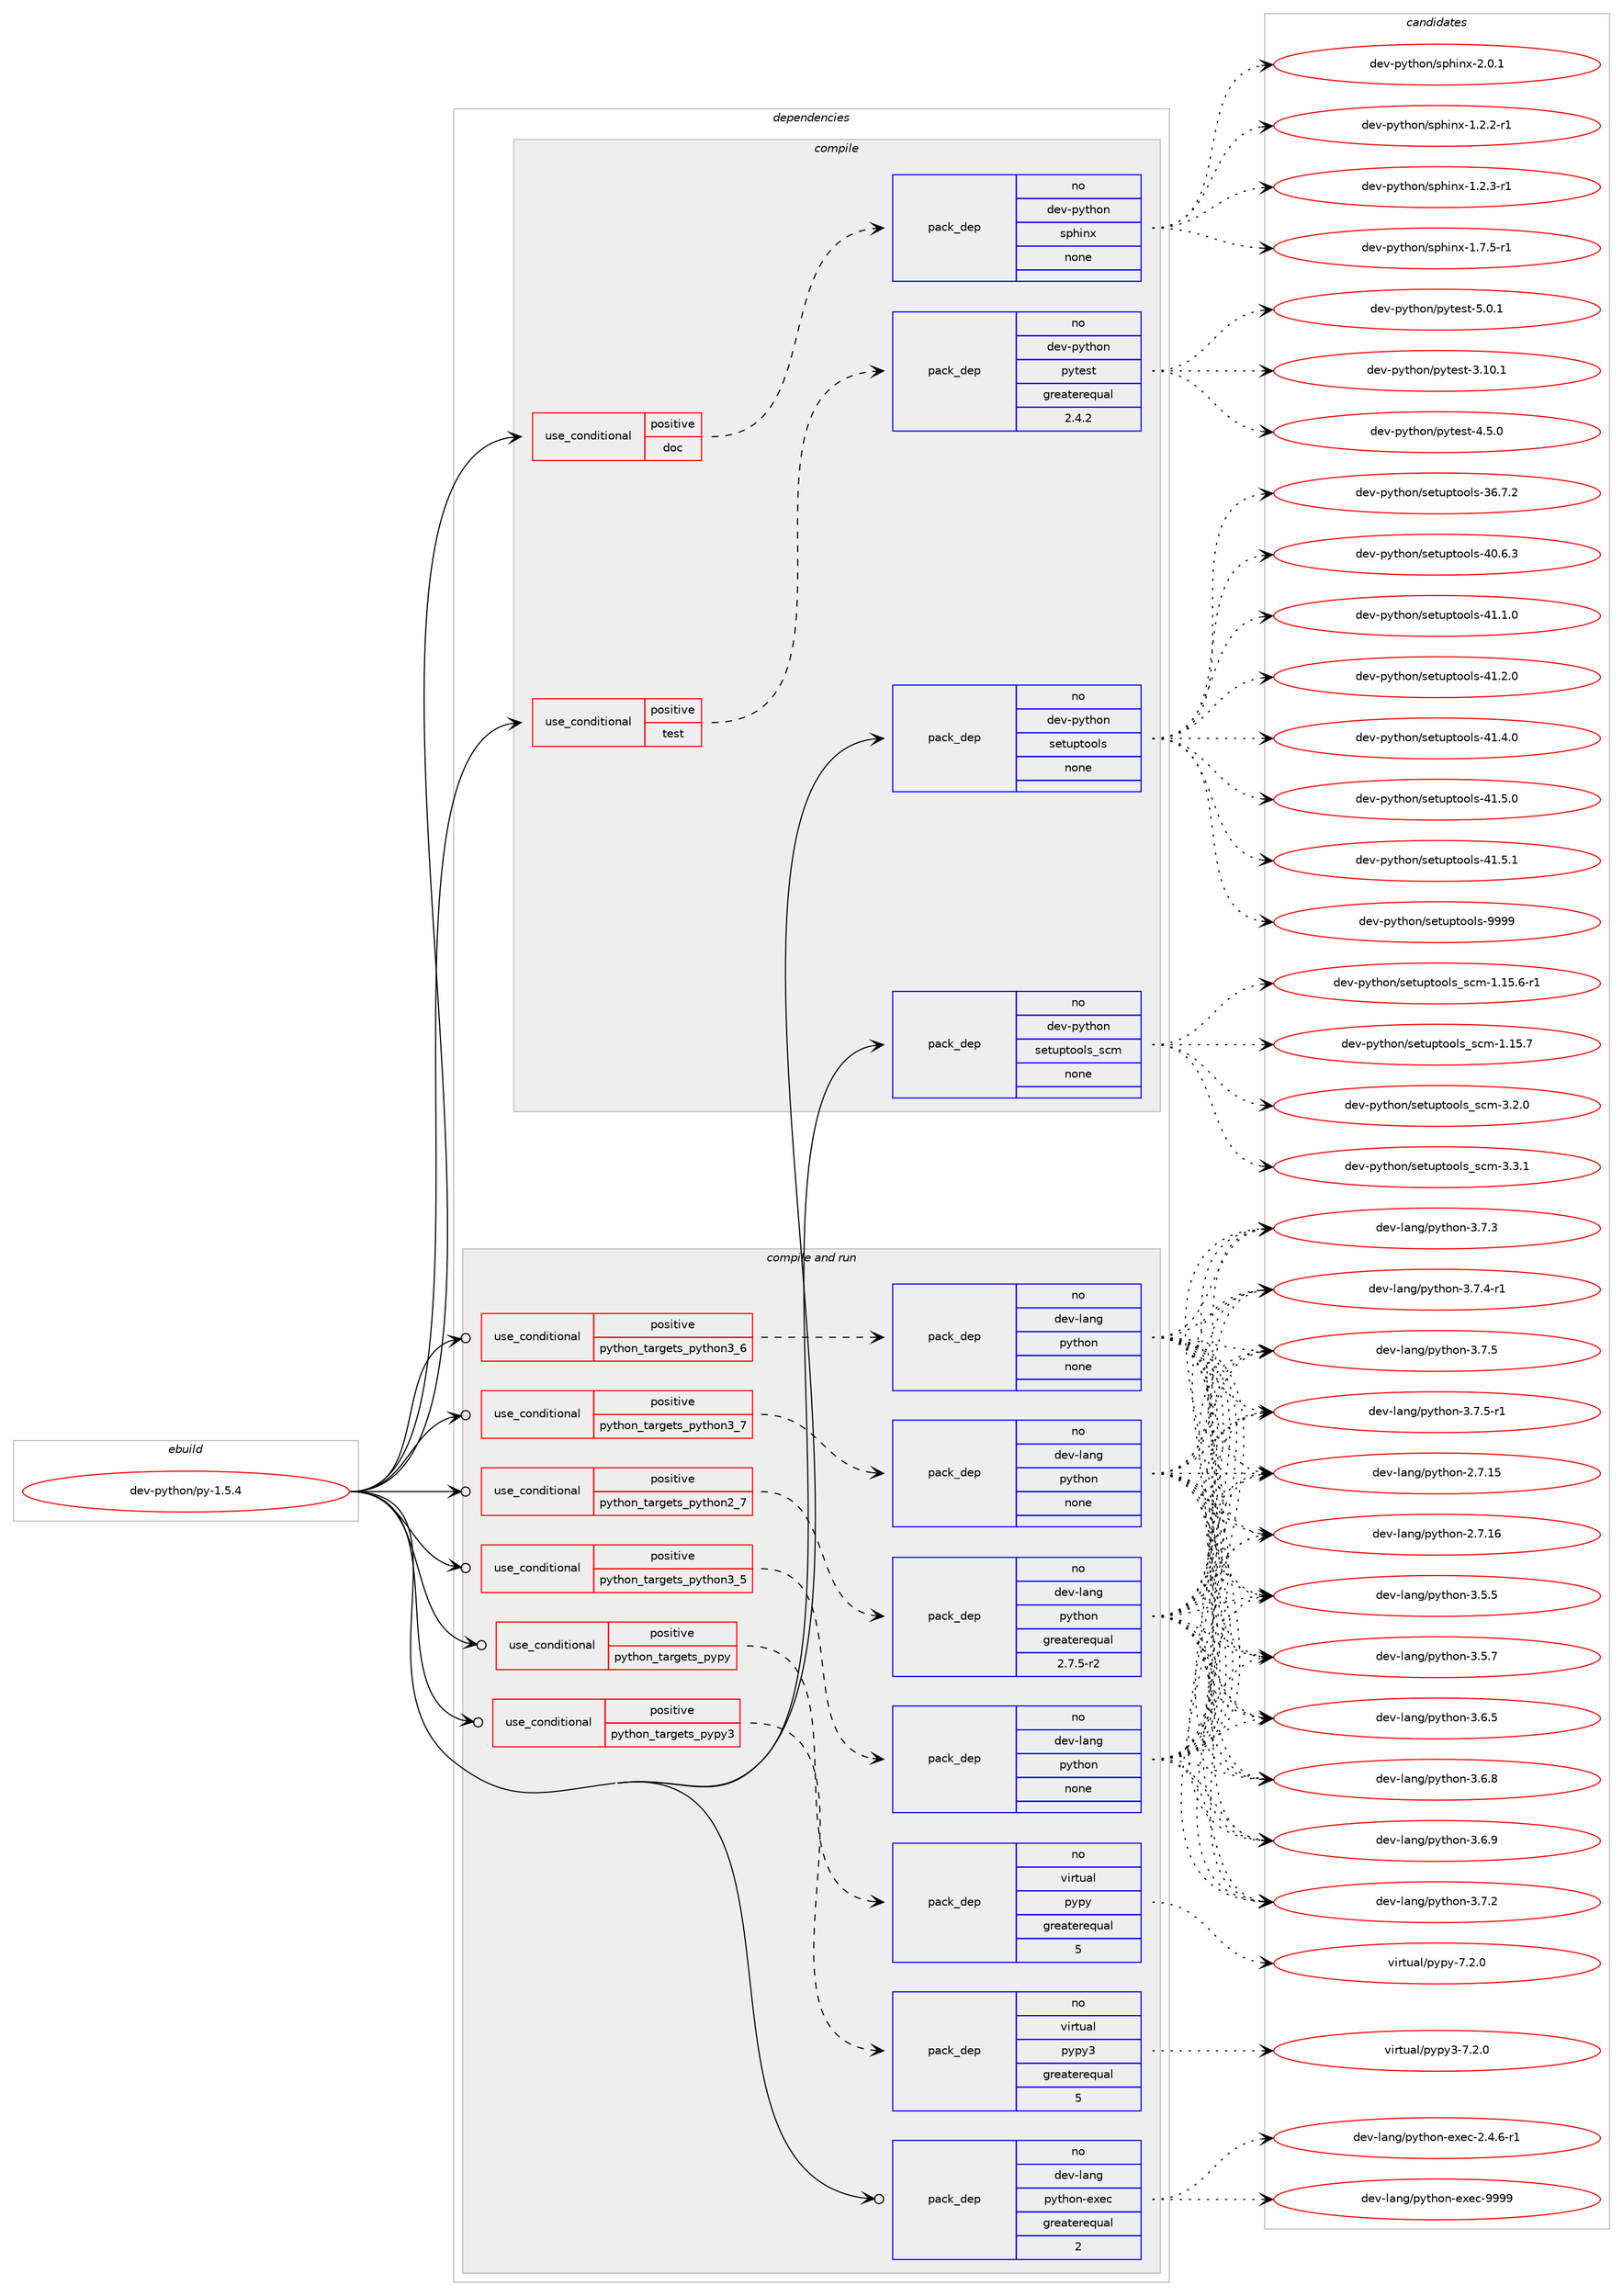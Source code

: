digraph prolog {

# *************
# Graph options
# *************

newrank=true;
concentrate=true;
compound=true;
graph [rankdir=LR,fontname=Helvetica,fontsize=10,ranksep=1.5];#, ranksep=2.5, nodesep=0.2];
edge  [arrowhead=vee];
node  [fontname=Helvetica,fontsize=10];

# **********
# The ebuild
# **********

subgraph cluster_leftcol {
color=gray;
rank=same;
label=<<i>ebuild</i>>;
id [label="dev-python/py-1.5.4", color=red, width=4, href="../dev-python/py-1.5.4.svg"];
}

# ****************
# The dependencies
# ****************

subgraph cluster_midcol {
color=gray;
label=<<i>dependencies</i>>;
subgraph cluster_compile {
fillcolor="#eeeeee";
style=filled;
label=<<i>compile</i>>;
subgraph cond145137 {
dependency623704 [label=<<TABLE BORDER="0" CELLBORDER="1" CELLSPACING="0" CELLPADDING="4"><TR><TD ROWSPAN="3" CELLPADDING="10">use_conditional</TD></TR><TR><TD>positive</TD></TR><TR><TD>doc</TD></TR></TABLE>>, shape=none, color=red];
subgraph pack466723 {
dependency623705 [label=<<TABLE BORDER="0" CELLBORDER="1" CELLSPACING="0" CELLPADDING="4" WIDTH="220"><TR><TD ROWSPAN="6" CELLPADDING="30">pack_dep</TD></TR><TR><TD WIDTH="110">no</TD></TR><TR><TD>dev-python</TD></TR><TR><TD>sphinx</TD></TR><TR><TD>none</TD></TR><TR><TD></TD></TR></TABLE>>, shape=none, color=blue];
}
dependency623704:e -> dependency623705:w [weight=20,style="dashed",arrowhead="vee"];
}
id:e -> dependency623704:w [weight=20,style="solid",arrowhead="vee"];
subgraph cond145138 {
dependency623706 [label=<<TABLE BORDER="0" CELLBORDER="1" CELLSPACING="0" CELLPADDING="4"><TR><TD ROWSPAN="3" CELLPADDING="10">use_conditional</TD></TR><TR><TD>positive</TD></TR><TR><TD>test</TD></TR></TABLE>>, shape=none, color=red];
subgraph pack466724 {
dependency623707 [label=<<TABLE BORDER="0" CELLBORDER="1" CELLSPACING="0" CELLPADDING="4" WIDTH="220"><TR><TD ROWSPAN="6" CELLPADDING="30">pack_dep</TD></TR><TR><TD WIDTH="110">no</TD></TR><TR><TD>dev-python</TD></TR><TR><TD>pytest</TD></TR><TR><TD>greaterequal</TD></TR><TR><TD>2.4.2</TD></TR></TABLE>>, shape=none, color=blue];
}
dependency623706:e -> dependency623707:w [weight=20,style="dashed",arrowhead="vee"];
}
id:e -> dependency623706:w [weight=20,style="solid",arrowhead="vee"];
subgraph pack466725 {
dependency623708 [label=<<TABLE BORDER="0" CELLBORDER="1" CELLSPACING="0" CELLPADDING="4" WIDTH="220"><TR><TD ROWSPAN="6" CELLPADDING="30">pack_dep</TD></TR><TR><TD WIDTH="110">no</TD></TR><TR><TD>dev-python</TD></TR><TR><TD>setuptools</TD></TR><TR><TD>none</TD></TR><TR><TD></TD></TR></TABLE>>, shape=none, color=blue];
}
id:e -> dependency623708:w [weight=20,style="solid",arrowhead="vee"];
subgraph pack466726 {
dependency623709 [label=<<TABLE BORDER="0" CELLBORDER="1" CELLSPACING="0" CELLPADDING="4" WIDTH="220"><TR><TD ROWSPAN="6" CELLPADDING="30">pack_dep</TD></TR><TR><TD WIDTH="110">no</TD></TR><TR><TD>dev-python</TD></TR><TR><TD>setuptools_scm</TD></TR><TR><TD>none</TD></TR><TR><TD></TD></TR></TABLE>>, shape=none, color=blue];
}
id:e -> dependency623709:w [weight=20,style="solid",arrowhead="vee"];
}
subgraph cluster_compileandrun {
fillcolor="#eeeeee";
style=filled;
label=<<i>compile and run</i>>;
subgraph cond145139 {
dependency623710 [label=<<TABLE BORDER="0" CELLBORDER="1" CELLSPACING="0" CELLPADDING="4"><TR><TD ROWSPAN="3" CELLPADDING="10">use_conditional</TD></TR><TR><TD>positive</TD></TR><TR><TD>python_targets_pypy</TD></TR></TABLE>>, shape=none, color=red];
subgraph pack466727 {
dependency623711 [label=<<TABLE BORDER="0" CELLBORDER="1" CELLSPACING="0" CELLPADDING="4" WIDTH="220"><TR><TD ROWSPAN="6" CELLPADDING="30">pack_dep</TD></TR><TR><TD WIDTH="110">no</TD></TR><TR><TD>virtual</TD></TR><TR><TD>pypy</TD></TR><TR><TD>greaterequal</TD></TR><TR><TD>5</TD></TR></TABLE>>, shape=none, color=blue];
}
dependency623710:e -> dependency623711:w [weight=20,style="dashed",arrowhead="vee"];
}
id:e -> dependency623710:w [weight=20,style="solid",arrowhead="odotvee"];
subgraph cond145140 {
dependency623712 [label=<<TABLE BORDER="0" CELLBORDER="1" CELLSPACING="0" CELLPADDING="4"><TR><TD ROWSPAN="3" CELLPADDING="10">use_conditional</TD></TR><TR><TD>positive</TD></TR><TR><TD>python_targets_pypy3</TD></TR></TABLE>>, shape=none, color=red];
subgraph pack466728 {
dependency623713 [label=<<TABLE BORDER="0" CELLBORDER="1" CELLSPACING="0" CELLPADDING="4" WIDTH="220"><TR><TD ROWSPAN="6" CELLPADDING="30">pack_dep</TD></TR><TR><TD WIDTH="110">no</TD></TR><TR><TD>virtual</TD></TR><TR><TD>pypy3</TD></TR><TR><TD>greaterequal</TD></TR><TR><TD>5</TD></TR></TABLE>>, shape=none, color=blue];
}
dependency623712:e -> dependency623713:w [weight=20,style="dashed",arrowhead="vee"];
}
id:e -> dependency623712:w [weight=20,style="solid",arrowhead="odotvee"];
subgraph cond145141 {
dependency623714 [label=<<TABLE BORDER="0" CELLBORDER="1" CELLSPACING="0" CELLPADDING="4"><TR><TD ROWSPAN="3" CELLPADDING="10">use_conditional</TD></TR><TR><TD>positive</TD></TR><TR><TD>python_targets_python2_7</TD></TR></TABLE>>, shape=none, color=red];
subgraph pack466729 {
dependency623715 [label=<<TABLE BORDER="0" CELLBORDER="1" CELLSPACING="0" CELLPADDING="4" WIDTH="220"><TR><TD ROWSPAN="6" CELLPADDING="30">pack_dep</TD></TR><TR><TD WIDTH="110">no</TD></TR><TR><TD>dev-lang</TD></TR><TR><TD>python</TD></TR><TR><TD>greaterequal</TD></TR><TR><TD>2.7.5-r2</TD></TR></TABLE>>, shape=none, color=blue];
}
dependency623714:e -> dependency623715:w [weight=20,style="dashed",arrowhead="vee"];
}
id:e -> dependency623714:w [weight=20,style="solid",arrowhead="odotvee"];
subgraph cond145142 {
dependency623716 [label=<<TABLE BORDER="0" CELLBORDER="1" CELLSPACING="0" CELLPADDING="4"><TR><TD ROWSPAN="3" CELLPADDING="10">use_conditional</TD></TR><TR><TD>positive</TD></TR><TR><TD>python_targets_python3_5</TD></TR></TABLE>>, shape=none, color=red];
subgraph pack466730 {
dependency623717 [label=<<TABLE BORDER="0" CELLBORDER="1" CELLSPACING="0" CELLPADDING="4" WIDTH="220"><TR><TD ROWSPAN="6" CELLPADDING="30">pack_dep</TD></TR><TR><TD WIDTH="110">no</TD></TR><TR><TD>dev-lang</TD></TR><TR><TD>python</TD></TR><TR><TD>none</TD></TR><TR><TD></TD></TR></TABLE>>, shape=none, color=blue];
}
dependency623716:e -> dependency623717:w [weight=20,style="dashed",arrowhead="vee"];
}
id:e -> dependency623716:w [weight=20,style="solid",arrowhead="odotvee"];
subgraph cond145143 {
dependency623718 [label=<<TABLE BORDER="0" CELLBORDER="1" CELLSPACING="0" CELLPADDING="4"><TR><TD ROWSPAN="3" CELLPADDING="10">use_conditional</TD></TR><TR><TD>positive</TD></TR><TR><TD>python_targets_python3_6</TD></TR></TABLE>>, shape=none, color=red];
subgraph pack466731 {
dependency623719 [label=<<TABLE BORDER="0" CELLBORDER="1" CELLSPACING="0" CELLPADDING="4" WIDTH="220"><TR><TD ROWSPAN="6" CELLPADDING="30">pack_dep</TD></TR><TR><TD WIDTH="110">no</TD></TR><TR><TD>dev-lang</TD></TR><TR><TD>python</TD></TR><TR><TD>none</TD></TR><TR><TD></TD></TR></TABLE>>, shape=none, color=blue];
}
dependency623718:e -> dependency623719:w [weight=20,style="dashed",arrowhead="vee"];
}
id:e -> dependency623718:w [weight=20,style="solid",arrowhead="odotvee"];
subgraph cond145144 {
dependency623720 [label=<<TABLE BORDER="0" CELLBORDER="1" CELLSPACING="0" CELLPADDING="4"><TR><TD ROWSPAN="3" CELLPADDING="10">use_conditional</TD></TR><TR><TD>positive</TD></TR><TR><TD>python_targets_python3_7</TD></TR></TABLE>>, shape=none, color=red];
subgraph pack466732 {
dependency623721 [label=<<TABLE BORDER="0" CELLBORDER="1" CELLSPACING="0" CELLPADDING="4" WIDTH="220"><TR><TD ROWSPAN="6" CELLPADDING="30">pack_dep</TD></TR><TR><TD WIDTH="110">no</TD></TR><TR><TD>dev-lang</TD></TR><TR><TD>python</TD></TR><TR><TD>none</TD></TR><TR><TD></TD></TR></TABLE>>, shape=none, color=blue];
}
dependency623720:e -> dependency623721:w [weight=20,style="dashed",arrowhead="vee"];
}
id:e -> dependency623720:w [weight=20,style="solid",arrowhead="odotvee"];
subgraph pack466733 {
dependency623722 [label=<<TABLE BORDER="0" CELLBORDER="1" CELLSPACING="0" CELLPADDING="4" WIDTH="220"><TR><TD ROWSPAN="6" CELLPADDING="30">pack_dep</TD></TR><TR><TD WIDTH="110">no</TD></TR><TR><TD>dev-lang</TD></TR><TR><TD>python-exec</TD></TR><TR><TD>greaterequal</TD></TR><TR><TD>2</TD></TR></TABLE>>, shape=none, color=blue];
}
id:e -> dependency623722:w [weight=20,style="solid",arrowhead="odotvee"];
}
subgraph cluster_run {
fillcolor="#eeeeee";
style=filled;
label=<<i>run</i>>;
}
}

# **************
# The candidates
# **************

subgraph cluster_choices {
rank=same;
color=gray;
label=<<i>candidates</i>>;

subgraph choice466723 {
color=black;
nodesep=1;
choice10010111845112121116104111110471151121041051101204549465046504511449 [label="dev-python/sphinx-1.2.2-r1", color=red, width=4,href="../dev-python/sphinx-1.2.2-r1.svg"];
choice10010111845112121116104111110471151121041051101204549465046514511449 [label="dev-python/sphinx-1.2.3-r1", color=red, width=4,href="../dev-python/sphinx-1.2.3-r1.svg"];
choice10010111845112121116104111110471151121041051101204549465546534511449 [label="dev-python/sphinx-1.7.5-r1", color=red, width=4,href="../dev-python/sphinx-1.7.5-r1.svg"];
choice1001011184511212111610411111047115112104105110120455046484649 [label="dev-python/sphinx-2.0.1", color=red, width=4,href="../dev-python/sphinx-2.0.1.svg"];
dependency623705:e -> choice10010111845112121116104111110471151121041051101204549465046504511449:w [style=dotted,weight="100"];
dependency623705:e -> choice10010111845112121116104111110471151121041051101204549465046514511449:w [style=dotted,weight="100"];
dependency623705:e -> choice10010111845112121116104111110471151121041051101204549465546534511449:w [style=dotted,weight="100"];
dependency623705:e -> choice1001011184511212111610411111047115112104105110120455046484649:w [style=dotted,weight="100"];
}
subgraph choice466724 {
color=black;
nodesep=1;
choice100101118451121211161041111104711212111610111511645514649484649 [label="dev-python/pytest-3.10.1", color=red, width=4,href="../dev-python/pytest-3.10.1.svg"];
choice1001011184511212111610411111047112121116101115116455246534648 [label="dev-python/pytest-4.5.0", color=red, width=4,href="../dev-python/pytest-4.5.0.svg"];
choice1001011184511212111610411111047112121116101115116455346484649 [label="dev-python/pytest-5.0.1", color=red, width=4,href="../dev-python/pytest-5.0.1.svg"];
dependency623707:e -> choice100101118451121211161041111104711212111610111511645514649484649:w [style=dotted,weight="100"];
dependency623707:e -> choice1001011184511212111610411111047112121116101115116455246534648:w [style=dotted,weight="100"];
dependency623707:e -> choice1001011184511212111610411111047112121116101115116455346484649:w [style=dotted,weight="100"];
}
subgraph choice466725 {
color=black;
nodesep=1;
choice100101118451121211161041111104711510111611711211611111110811545515446554650 [label="dev-python/setuptools-36.7.2", color=red, width=4,href="../dev-python/setuptools-36.7.2.svg"];
choice100101118451121211161041111104711510111611711211611111110811545524846544651 [label="dev-python/setuptools-40.6.3", color=red, width=4,href="../dev-python/setuptools-40.6.3.svg"];
choice100101118451121211161041111104711510111611711211611111110811545524946494648 [label="dev-python/setuptools-41.1.0", color=red, width=4,href="../dev-python/setuptools-41.1.0.svg"];
choice100101118451121211161041111104711510111611711211611111110811545524946504648 [label="dev-python/setuptools-41.2.0", color=red, width=4,href="../dev-python/setuptools-41.2.0.svg"];
choice100101118451121211161041111104711510111611711211611111110811545524946524648 [label="dev-python/setuptools-41.4.0", color=red, width=4,href="../dev-python/setuptools-41.4.0.svg"];
choice100101118451121211161041111104711510111611711211611111110811545524946534648 [label="dev-python/setuptools-41.5.0", color=red, width=4,href="../dev-python/setuptools-41.5.0.svg"];
choice100101118451121211161041111104711510111611711211611111110811545524946534649 [label="dev-python/setuptools-41.5.1", color=red, width=4,href="../dev-python/setuptools-41.5.1.svg"];
choice10010111845112121116104111110471151011161171121161111111081154557575757 [label="dev-python/setuptools-9999", color=red, width=4,href="../dev-python/setuptools-9999.svg"];
dependency623708:e -> choice100101118451121211161041111104711510111611711211611111110811545515446554650:w [style=dotted,weight="100"];
dependency623708:e -> choice100101118451121211161041111104711510111611711211611111110811545524846544651:w [style=dotted,weight="100"];
dependency623708:e -> choice100101118451121211161041111104711510111611711211611111110811545524946494648:w [style=dotted,weight="100"];
dependency623708:e -> choice100101118451121211161041111104711510111611711211611111110811545524946504648:w [style=dotted,weight="100"];
dependency623708:e -> choice100101118451121211161041111104711510111611711211611111110811545524946524648:w [style=dotted,weight="100"];
dependency623708:e -> choice100101118451121211161041111104711510111611711211611111110811545524946534648:w [style=dotted,weight="100"];
dependency623708:e -> choice100101118451121211161041111104711510111611711211611111110811545524946534649:w [style=dotted,weight="100"];
dependency623708:e -> choice10010111845112121116104111110471151011161171121161111111081154557575757:w [style=dotted,weight="100"];
}
subgraph choice466726 {
color=black;
nodesep=1;
choice10010111845112121116104111110471151011161171121161111111081159511599109454946495346544511449 [label="dev-python/setuptools_scm-1.15.6-r1", color=red, width=4,href="../dev-python/setuptools_scm-1.15.6-r1.svg"];
choice1001011184511212111610411111047115101116117112116111111108115951159910945494649534655 [label="dev-python/setuptools_scm-1.15.7", color=red, width=4,href="../dev-python/setuptools_scm-1.15.7.svg"];
choice10010111845112121116104111110471151011161171121161111111081159511599109455146504648 [label="dev-python/setuptools_scm-3.2.0", color=red, width=4,href="../dev-python/setuptools_scm-3.2.0.svg"];
choice10010111845112121116104111110471151011161171121161111111081159511599109455146514649 [label="dev-python/setuptools_scm-3.3.1", color=red, width=4,href="../dev-python/setuptools_scm-3.3.1.svg"];
dependency623709:e -> choice10010111845112121116104111110471151011161171121161111111081159511599109454946495346544511449:w [style=dotted,weight="100"];
dependency623709:e -> choice1001011184511212111610411111047115101116117112116111111108115951159910945494649534655:w [style=dotted,weight="100"];
dependency623709:e -> choice10010111845112121116104111110471151011161171121161111111081159511599109455146504648:w [style=dotted,weight="100"];
dependency623709:e -> choice10010111845112121116104111110471151011161171121161111111081159511599109455146514649:w [style=dotted,weight="100"];
}
subgraph choice466727 {
color=black;
nodesep=1;
choice1181051141161179710847112121112121455546504648 [label="virtual/pypy-7.2.0", color=red, width=4,href="../virtual/pypy-7.2.0.svg"];
dependency623711:e -> choice1181051141161179710847112121112121455546504648:w [style=dotted,weight="100"];
}
subgraph choice466728 {
color=black;
nodesep=1;
choice118105114116117971084711212111212151455546504648 [label="virtual/pypy3-7.2.0", color=red, width=4,href="../virtual/pypy3-7.2.0.svg"];
dependency623713:e -> choice118105114116117971084711212111212151455546504648:w [style=dotted,weight="100"];
}
subgraph choice466729 {
color=black;
nodesep=1;
choice10010111845108971101034711212111610411111045504655464953 [label="dev-lang/python-2.7.15", color=red, width=4,href="../dev-lang/python-2.7.15.svg"];
choice10010111845108971101034711212111610411111045504655464954 [label="dev-lang/python-2.7.16", color=red, width=4,href="../dev-lang/python-2.7.16.svg"];
choice100101118451089711010347112121116104111110455146534653 [label="dev-lang/python-3.5.5", color=red, width=4,href="../dev-lang/python-3.5.5.svg"];
choice100101118451089711010347112121116104111110455146534655 [label="dev-lang/python-3.5.7", color=red, width=4,href="../dev-lang/python-3.5.7.svg"];
choice100101118451089711010347112121116104111110455146544653 [label="dev-lang/python-3.6.5", color=red, width=4,href="../dev-lang/python-3.6.5.svg"];
choice100101118451089711010347112121116104111110455146544656 [label="dev-lang/python-3.6.8", color=red, width=4,href="../dev-lang/python-3.6.8.svg"];
choice100101118451089711010347112121116104111110455146544657 [label="dev-lang/python-3.6.9", color=red, width=4,href="../dev-lang/python-3.6.9.svg"];
choice100101118451089711010347112121116104111110455146554650 [label="dev-lang/python-3.7.2", color=red, width=4,href="../dev-lang/python-3.7.2.svg"];
choice100101118451089711010347112121116104111110455146554651 [label="dev-lang/python-3.7.3", color=red, width=4,href="../dev-lang/python-3.7.3.svg"];
choice1001011184510897110103471121211161041111104551465546524511449 [label="dev-lang/python-3.7.4-r1", color=red, width=4,href="../dev-lang/python-3.7.4-r1.svg"];
choice100101118451089711010347112121116104111110455146554653 [label="dev-lang/python-3.7.5", color=red, width=4,href="../dev-lang/python-3.7.5.svg"];
choice1001011184510897110103471121211161041111104551465546534511449 [label="dev-lang/python-3.7.5-r1", color=red, width=4,href="../dev-lang/python-3.7.5-r1.svg"];
dependency623715:e -> choice10010111845108971101034711212111610411111045504655464953:w [style=dotted,weight="100"];
dependency623715:e -> choice10010111845108971101034711212111610411111045504655464954:w [style=dotted,weight="100"];
dependency623715:e -> choice100101118451089711010347112121116104111110455146534653:w [style=dotted,weight="100"];
dependency623715:e -> choice100101118451089711010347112121116104111110455146534655:w [style=dotted,weight="100"];
dependency623715:e -> choice100101118451089711010347112121116104111110455146544653:w [style=dotted,weight="100"];
dependency623715:e -> choice100101118451089711010347112121116104111110455146544656:w [style=dotted,weight="100"];
dependency623715:e -> choice100101118451089711010347112121116104111110455146544657:w [style=dotted,weight="100"];
dependency623715:e -> choice100101118451089711010347112121116104111110455146554650:w [style=dotted,weight="100"];
dependency623715:e -> choice100101118451089711010347112121116104111110455146554651:w [style=dotted,weight="100"];
dependency623715:e -> choice1001011184510897110103471121211161041111104551465546524511449:w [style=dotted,weight="100"];
dependency623715:e -> choice100101118451089711010347112121116104111110455146554653:w [style=dotted,weight="100"];
dependency623715:e -> choice1001011184510897110103471121211161041111104551465546534511449:w [style=dotted,weight="100"];
}
subgraph choice466730 {
color=black;
nodesep=1;
choice10010111845108971101034711212111610411111045504655464953 [label="dev-lang/python-2.7.15", color=red, width=4,href="../dev-lang/python-2.7.15.svg"];
choice10010111845108971101034711212111610411111045504655464954 [label="dev-lang/python-2.7.16", color=red, width=4,href="../dev-lang/python-2.7.16.svg"];
choice100101118451089711010347112121116104111110455146534653 [label="dev-lang/python-3.5.5", color=red, width=4,href="../dev-lang/python-3.5.5.svg"];
choice100101118451089711010347112121116104111110455146534655 [label="dev-lang/python-3.5.7", color=red, width=4,href="../dev-lang/python-3.5.7.svg"];
choice100101118451089711010347112121116104111110455146544653 [label="dev-lang/python-3.6.5", color=red, width=4,href="../dev-lang/python-3.6.5.svg"];
choice100101118451089711010347112121116104111110455146544656 [label="dev-lang/python-3.6.8", color=red, width=4,href="../dev-lang/python-3.6.8.svg"];
choice100101118451089711010347112121116104111110455146544657 [label="dev-lang/python-3.6.9", color=red, width=4,href="../dev-lang/python-3.6.9.svg"];
choice100101118451089711010347112121116104111110455146554650 [label="dev-lang/python-3.7.2", color=red, width=4,href="../dev-lang/python-3.7.2.svg"];
choice100101118451089711010347112121116104111110455146554651 [label="dev-lang/python-3.7.3", color=red, width=4,href="../dev-lang/python-3.7.3.svg"];
choice1001011184510897110103471121211161041111104551465546524511449 [label="dev-lang/python-3.7.4-r1", color=red, width=4,href="../dev-lang/python-3.7.4-r1.svg"];
choice100101118451089711010347112121116104111110455146554653 [label="dev-lang/python-3.7.5", color=red, width=4,href="../dev-lang/python-3.7.5.svg"];
choice1001011184510897110103471121211161041111104551465546534511449 [label="dev-lang/python-3.7.5-r1", color=red, width=4,href="../dev-lang/python-3.7.5-r1.svg"];
dependency623717:e -> choice10010111845108971101034711212111610411111045504655464953:w [style=dotted,weight="100"];
dependency623717:e -> choice10010111845108971101034711212111610411111045504655464954:w [style=dotted,weight="100"];
dependency623717:e -> choice100101118451089711010347112121116104111110455146534653:w [style=dotted,weight="100"];
dependency623717:e -> choice100101118451089711010347112121116104111110455146534655:w [style=dotted,weight="100"];
dependency623717:e -> choice100101118451089711010347112121116104111110455146544653:w [style=dotted,weight="100"];
dependency623717:e -> choice100101118451089711010347112121116104111110455146544656:w [style=dotted,weight="100"];
dependency623717:e -> choice100101118451089711010347112121116104111110455146544657:w [style=dotted,weight="100"];
dependency623717:e -> choice100101118451089711010347112121116104111110455146554650:w [style=dotted,weight="100"];
dependency623717:e -> choice100101118451089711010347112121116104111110455146554651:w [style=dotted,weight="100"];
dependency623717:e -> choice1001011184510897110103471121211161041111104551465546524511449:w [style=dotted,weight="100"];
dependency623717:e -> choice100101118451089711010347112121116104111110455146554653:w [style=dotted,weight="100"];
dependency623717:e -> choice1001011184510897110103471121211161041111104551465546534511449:w [style=dotted,weight="100"];
}
subgraph choice466731 {
color=black;
nodesep=1;
choice10010111845108971101034711212111610411111045504655464953 [label="dev-lang/python-2.7.15", color=red, width=4,href="../dev-lang/python-2.7.15.svg"];
choice10010111845108971101034711212111610411111045504655464954 [label="dev-lang/python-2.7.16", color=red, width=4,href="../dev-lang/python-2.7.16.svg"];
choice100101118451089711010347112121116104111110455146534653 [label="dev-lang/python-3.5.5", color=red, width=4,href="../dev-lang/python-3.5.5.svg"];
choice100101118451089711010347112121116104111110455146534655 [label="dev-lang/python-3.5.7", color=red, width=4,href="../dev-lang/python-3.5.7.svg"];
choice100101118451089711010347112121116104111110455146544653 [label="dev-lang/python-3.6.5", color=red, width=4,href="../dev-lang/python-3.6.5.svg"];
choice100101118451089711010347112121116104111110455146544656 [label="dev-lang/python-3.6.8", color=red, width=4,href="../dev-lang/python-3.6.8.svg"];
choice100101118451089711010347112121116104111110455146544657 [label="dev-lang/python-3.6.9", color=red, width=4,href="../dev-lang/python-3.6.9.svg"];
choice100101118451089711010347112121116104111110455146554650 [label="dev-lang/python-3.7.2", color=red, width=4,href="../dev-lang/python-3.7.2.svg"];
choice100101118451089711010347112121116104111110455146554651 [label="dev-lang/python-3.7.3", color=red, width=4,href="../dev-lang/python-3.7.3.svg"];
choice1001011184510897110103471121211161041111104551465546524511449 [label="dev-lang/python-3.7.4-r1", color=red, width=4,href="../dev-lang/python-3.7.4-r1.svg"];
choice100101118451089711010347112121116104111110455146554653 [label="dev-lang/python-3.7.5", color=red, width=4,href="../dev-lang/python-3.7.5.svg"];
choice1001011184510897110103471121211161041111104551465546534511449 [label="dev-lang/python-3.7.5-r1", color=red, width=4,href="../dev-lang/python-3.7.5-r1.svg"];
dependency623719:e -> choice10010111845108971101034711212111610411111045504655464953:w [style=dotted,weight="100"];
dependency623719:e -> choice10010111845108971101034711212111610411111045504655464954:w [style=dotted,weight="100"];
dependency623719:e -> choice100101118451089711010347112121116104111110455146534653:w [style=dotted,weight="100"];
dependency623719:e -> choice100101118451089711010347112121116104111110455146534655:w [style=dotted,weight="100"];
dependency623719:e -> choice100101118451089711010347112121116104111110455146544653:w [style=dotted,weight="100"];
dependency623719:e -> choice100101118451089711010347112121116104111110455146544656:w [style=dotted,weight="100"];
dependency623719:e -> choice100101118451089711010347112121116104111110455146544657:w [style=dotted,weight="100"];
dependency623719:e -> choice100101118451089711010347112121116104111110455146554650:w [style=dotted,weight="100"];
dependency623719:e -> choice100101118451089711010347112121116104111110455146554651:w [style=dotted,weight="100"];
dependency623719:e -> choice1001011184510897110103471121211161041111104551465546524511449:w [style=dotted,weight="100"];
dependency623719:e -> choice100101118451089711010347112121116104111110455146554653:w [style=dotted,weight="100"];
dependency623719:e -> choice1001011184510897110103471121211161041111104551465546534511449:w [style=dotted,weight="100"];
}
subgraph choice466732 {
color=black;
nodesep=1;
choice10010111845108971101034711212111610411111045504655464953 [label="dev-lang/python-2.7.15", color=red, width=4,href="../dev-lang/python-2.7.15.svg"];
choice10010111845108971101034711212111610411111045504655464954 [label="dev-lang/python-2.7.16", color=red, width=4,href="../dev-lang/python-2.7.16.svg"];
choice100101118451089711010347112121116104111110455146534653 [label="dev-lang/python-3.5.5", color=red, width=4,href="../dev-lang/python-3.5.5.svg"];
choice100101118451089711010347112121116104111110455146534655 [label="dev-lang/python-3.5.7", color=red, width=4,href="../dev-lang/python-3.5.7.svg"];
choice100101118451089711010347112121116104111110455146544653 [label="dev-lang/python-3.6.5", color=red, width=4,href="../dev-lang/python-3.6.5.svg"];
choice100101118451089711010347112121116104111110455146544656 [label="dev-lang/python-3.6.8", color=red, width=4,href="../dev-lang/python-3.6.8.svg"];
choice100101118451089711010347112121116104111110455146544657 [label="dev-lang/python-3.6.9", color=red, width=4,href="../dev-lang/python-3.6.9.svg"];
choice100101118451089711010347112121116104111110455146554650 [label="dev-lang/python-3.7.2", color=red, width=4,href="../dev-lang/python-3.7.2.svg"];
choice100101118451089711010347112121116104111110455146554651 [label="dev-lang/python-3.7.3", color=red, width=4,href="../dev-lang/python-3.7.3.svg"];
choice1001011184510897110103471121211161041111104551465546524511449 [label="dev-lang/python-3.7.4-r1", color=red, width=4,href="../dev-lang/python-3.7.4-r1.svg"];
choice100101118451089711010347112121116104111110455146554653 [label="dev-lang/python-3.7.5", color=red, width=4,href="../dev-lang/python-3.7.5.svg"];
choice1001011184510897110103471121211161041111104551465546534511449 [label="dev-lang/python-3.7.5-r1", color=red, width=4,href="../dev-lang/python-3.7.5-r1.svg"];
dependency623721:e -> choice10010111845108971101034711212111610411111045504655464953:w [style=dotted,weight="100"];
dependency623721:e -> choice10010111845108971101034711212111610411111045504655464954:w [style=dotted,weight="100"];
dependency623721:e -> choice100101118451089711010347112121116104111110455146534653:w [style=dotted,weight="100"];
dependency623721:e -> choice100101118451089711010347112121116104111110455146534655:w [style=dotted,weight="100"];
dependency623721:e -> choice100101118451089711010347112121116104111110455146544653:w [style=dotted,weight="100"];
dependency623721:e -> choice100101118451089711010347112121116104111110455146544656:w [style=dotted,weight="100"];
dependency623721:e -> choice100101118451089711010347112121116104111110455146544657:w [style=dotted,weight="100"];
dependency623721:e -> choice100101118451089711010347112121116104111110455146554650:w [style=dotted,weight="100"];
dependency623721:e -> choice100101118451089711010347112121116104111110455146554651:w [style=dotted,weight="100"];
dependency623721:e -> choice1001011184510897110103471121211161041111104551465546524511449:w [style=dotted,weight="100"];
dependency623721:e -> choice100101118451089711010347112121116104111110455146554653:w [style=dotted,weight="100"];
dependency623721:e -> choice1001011184510897110103471121211161041111104551465546534511449:w [style=dotted,weight="100"];
}
subgraph choice466733 {
color=black;
nodesep=1;
choice10010111845108971101034711212111610411111045101120101994550465246544511449 [label="dev-lang/python-exec-2.4.6-r1", color=red, width=4,href="../dev-lang/python-exec-2.4.6-r1.svg"];
choice10010111845108971101034711212111610411111045101120101994557575757 [label="dev-lang/python-exec-9999", color=red, width=4,href="../dev-lang/python-exec-9999.svg"];
dependency623722:e -> choice10010111845108971101034711212111610411111045101120101994550465246544511449:w [style=dotted,weight="100"];
dependency623722:e -> choice10010111845108971101034711212111610411111045101120101994557575757:w [style=dotted,weight="100"];
}
}

}
